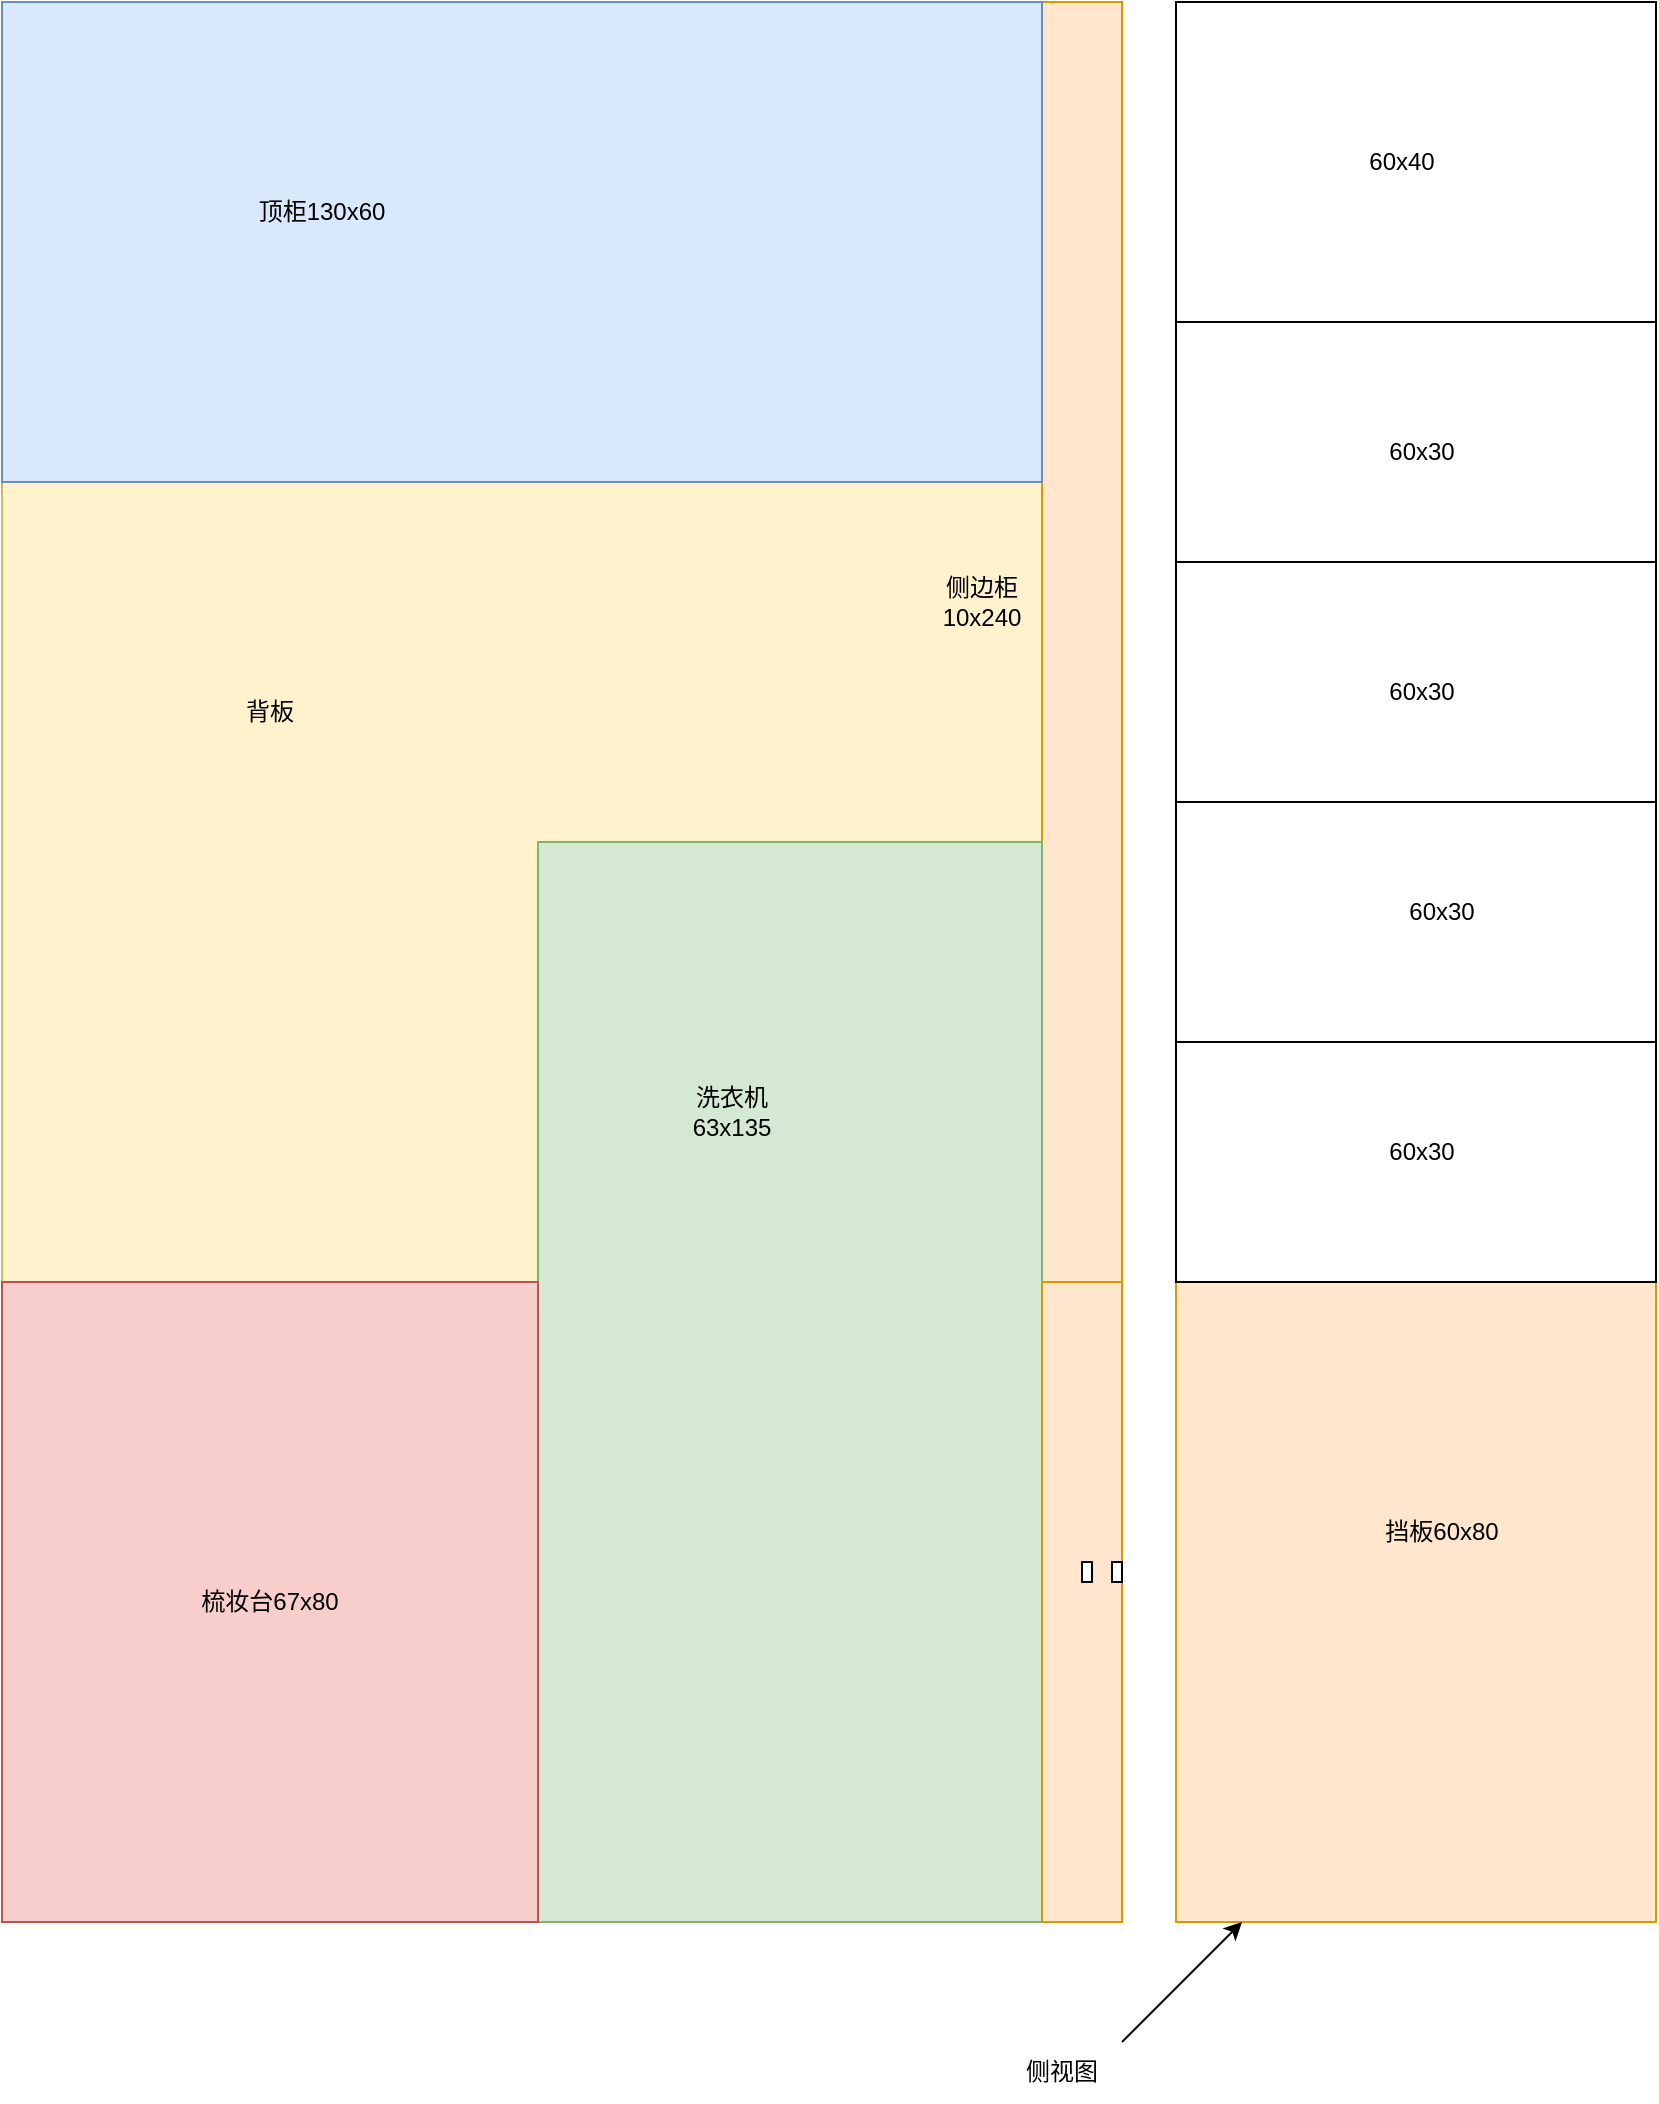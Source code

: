 <mxfile version="28.2.3">
  <diagram name="第 1 页" id="w2TQIPrFkWgmi9tevHTX">
    <mxGraphModel dx="841" dy="547" grid="1" gridSize="10" guides="1" tooltips="1" connect="1" arrows="1" fold="1" page="1" pageScale="1" pageWidth="827" pageHeight="1169" math="0" shadow="0">
      <root>
        <mxCell id="0" />
        <mxCell id="1" parent="0" />
        <mxCell id="aQHsXCJiAlNEB3zGv-iB-1" value="" style="rounded=0;whiteSpace=wrap;html=1;fillColor=#fff2cc;strokeColor=#d6b656;" parent="1" vertex="1">
          <mxGeometry width="560" height="960" as="geometry" />
        </mxCell>
        <mxCell id="aQHsXCJiAlNEB3zGv-iB-2" value="" style="rounded=0;whiteSpace=wrap;html=1;shadow=0;glass=0;fillColor=#ffe6cc;strokeColor=#d79b00;" parent="1" vertex="1">
          <mxGeometry x="520" width="40" height="960" as="geometry" />
        </mxCell>
        <mxCell id="aQHsXCJiAlNEB3zGv-iB-3" value="" style="rounded=0;whiteSpace=wrap;html=1;fillColor=#d5e8d4;strokeColor=#82b366;" parent="1" vertex="1">
          <mxGeometry x="268" y="420" width="252" height="540" as="geometry" />
        </mxCell>
        <mxCell id="aQHsXCJiAlNEB3zGv-iB-4" value="" style="rounded=0;whiteSpace=wrap;html=1;fillColor=#dae8fc;strokeColor=#6c8ebf;" parent="1" vertex="1">
          <mxGeometry width="520" height="240" as="geometry" />
        </mxCell>
        <mxCell id="aQHsXCJiAlNEB3zGv-iB-5" value="梳妆台67x80" style="rounded=0;whiteSpace=wrap;html=1;fillColor=#f8cecc;strokeColor=#b85450;" parent="1" vertex="1">
          <mxGeometry y="640" width="268" height="320" as="geometry" />
        </mxCell>
        <mxCell id="aQHsXCJiAlNEB3zGv-iB-6" value="" style="rounded=0;whiteSpace=wrap;html=1;" parent="1" vertex="1">
          <mxGeometry x="587" width="240" height="960" as="geometry" />
        </mxCell>
        <mxCell id="m50tldecmMVD-3GPim8J-1" value="顶柜130x60" style="text;html=1;align=center;verticalAlign=middle;whiteSpace=wrap;rounded=0;" vertex="1" parent="1">
          <mxGeometry x="90" y="90" width="140" height="30" as="geometry" />
        </mxCell>
        <mxCell id="m50tldecmMVD-3GPim8J-2" value="背板" style="text;html=1;align=center;verticalAlign=middle;whiteSpace=wrap;rounded=0;" vertex="1" parent="1">
          <mxGeometry x="104" y="340" width="60" height="30" as="geometry" />
        </mxCell>
        <mxCell id="m50tldecmMVD-3GPim8J-6" value="洗衣机&lt;div&gt;63x135&lt;/div&gt;" style="text;html=1;align=center;verticalAlign=middle;whiteSpace=wrap;rounded=0;" vertex="1" parent="1">
          <mxGeometry x="320" y="520" width="90" height="70" as="geometry" />
        </mxCell>
        <mxCell id="m50tldecmMVD-3GPim8J-7" value="侧边柜&lt;div&gt;10x240&lt;/div&gt;" style="text;html=1;align=center;verticalAlign=middle;whiteSpace=wrap;rounded=0;" vertex="1" parent="1">
          <mxGeometry x="460" y="270" width="60" height="60" as="geometry" />
        </mxCell>
        <mxCell id="m50tldecmMVD-3GPim8J-10" value="" style="rounded=0;whiteSpace=wrap;html=1;fillColor=#ffe6cc;strokeColor=#d79b00;" vertex="1" parent="1">
          <mxGeometry x="520" y="640" width="40" height="320" as="geometry" />
        </mxCell>
        <mxCell id="m50tldecmMVD-3GPim8J-11" value="" style="verticalLabelPosition=bottom;html=1;verticalAlign=top;align=center;shape=mxgraph.floorplan.opening;" vertex="1" parent="1">
          <mxGeometry x="540" y="780" width="20" height="10" as="geometry" />
        </mxCell>
        <mxCell id="m50tldecmMVD-3GPim8J-13" value="" style="rounded=0;whiteSpace=wrap;html=1;fillColor=#ffe6cc;strokeColor=#d79b00;" vertex="1" parent="1">
          <mxGeometry x="587" y="640" width="240" height="320" as="geometry" />
        </mxCell>
        <mxCell id="m50tldecmMVD-3GPim8J-15" value="" style="rounded=0;whiteSpace=wrap;html=1;" vertex="1" parent="1">
          <mxGeometry x="587" width="240" height="160" as="geometry" />
        </mxCell>
        <mxCell id="m50tldecmMVD-3GPim8J-16" value="60x40" style="text;html=1;align=center;verticalAlign=middle;whiteSpace=wrap;rounded=0;" vertex="1" parent="1">
          <mxGeometry x="670" y="65" width="60" height="30" as="geometry" />
        </mxCell>
        <mxCell id="m50tldecmMVD-3GPim8J-17" value="" style="rounded=0;whiteSpace=wrap;html=1;" vertex="1" parent="1">
          <mxGeometry x="587" y="160" width="240" height="120" as="geometry" />
        </mxCell>
        <mxCell id="m50tldecmMVD-3GPim8J-18" value="60x30" style="text;html=1;align=center;verticalAlign=middle;whiteSpace=wrap;rounded=0;" vertex="1" parent="1">
          <mxGeometry x="680" y="210" width="60" height="30" as="geometry" />
        </mxCell>
        <mxCell id="m50tldecmMVD-3GPim8J-19" value="" style="rounded=0;whiteSpace=wrap;html=1;" vertex="1" parent="1">
          <mxGeometry x="587" y="520" width="240" height="120" as="geometry" />
        </mxCell>
        <mxCell id="m50tldecmMVD-3GPim8J-20" value="" style="rounded=0;whiteSpace=wrap;html=1;" vertex="1" parent="1">
          <mxGeometry x="587" y="400" width="240" height="120" as="geometry" />
        </mxCell>
        <mxCell id="m50tldecmMVD-3GPim8J-21" value="" style="rounded=0;whiteSpace=wrap;html=1;" vertex="1" parent="1">
          <mxGeometry x="587" y="280" width="240" height="120" as="geometry" />
        </mxCell>
        <mxCell id="m50tldecmMVD-3GPim8J-22" value="60x30" style="text;html=1;align=center;verticalAlign=middle;whiteSpace=wrap;rounded=0;" vertex="1" parent="1">
          <mxGeometry x="680" y="330" width="60" height="30" as="geometry" />
        </mxCell>
        <mxCell id="m50tldecmMVD-3GPim8J-23" value="60x30" style="text;html=1;align=center;verticalAlign=middle;whiteSpace=wrap;rounded=0;" vertex="1" parent="1">
          <mxGeometry x="690" y="440" width="60" height="30" as="geometry" />
        </mxCell>
        <mxCell id="m50tldecmMVD-3GPim8J-24" value="60x30" style="text;html=1;align=center;verticalAlign=middle;whiteSpace=wrap;rounded=0;" vertex="1" parent="1">
          <mxGeometry x="680" y="560" width="60" height="30" as="geometry" />
        </mxCell>
        <mxCell id="m50tldecmMVD-3GPim8J-25" value="挡板60x80" style="text;html=1;align=center;verticalAlign=middle;whiteSpace=wrap;rounded=0;" vertex="1" parent="1">
          <mxGeometry x="690" y="750" width="60" height="30" as="geometry" />
        </mxCell>
        <mxCell id="m50tldecmMVD-3GPim8J-26" value="侧视图" style="text;html=1;align=center;verticalAlign=middle;whiteSpace=wrap;rounded=0;" vertex="1" parent="1">
          <mxGeometry x="500" y="1020" width="60" height="30" as="geometry" />
        </mxCell>
        <mxCell id="m50tldecmMVD-3GPim8J-27" value="" style="endArrow=classic;html=1;rounded=0;exitX=1;exitY=0;exitDx=0;exitDy=0;" edge="1" parent="1" source="m50tldecmMVD-3GPim8J-26">
          <mxGeometry width="50" height="50" relative="1" as="geometry">
            <mxPoint x="570" y="1010" as="sourcePoint" />
            <mxPoint x="620" y="960" as="targetPoint" />
          </mxGeometry>
        </mxCell>
      </root>
    </mxGraphModel>
  </diagram>
</mxfile>
